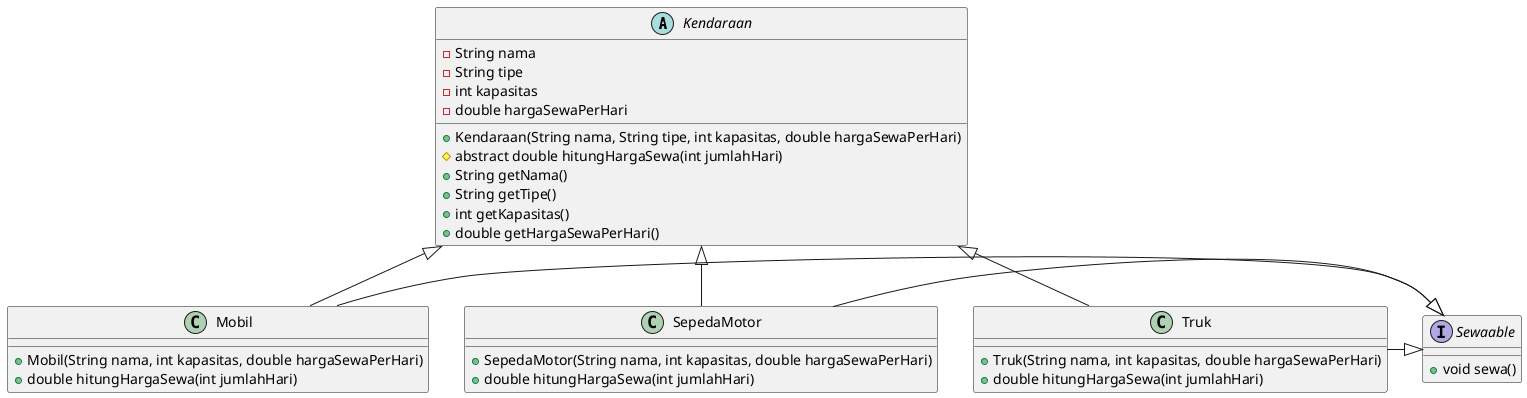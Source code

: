 @startuml diagram

' Abstract class Kendaraan
abstract class Kendaraan {
    - String nama
    - String tipe
    - int kapasitas
    - double hargaSewaPerHari
    + Kendaraan(String nama, String tipe, int kapasitas, double hargaSewaPerHari)
    # abstract double hitungHargaSewa(int jumlahHari)
    + String getNama()
    + String getTipe()
    + int getKapasitas()
    + double getHargaSewaPerHari()
}

' Class Mobil extends Kendaraan
class Mobil {
    + Mobil(String nama, int kapasitas, double hargaSewaPerHari)
    + double hitungHargaSewa(int jumlahHari)
}

' Class SepedaMotor extends Kendaraan
class SepedaMotor {
    + SepedaMotor(String nama, int kapasitas, double hargaSewaPerHari)
    + double hitungHargaSewa(int jumlahHari)
}

' Class Truk extends Kendaraan
class Truk {
    + Truk(String nama, int kapasitas, double hargaSewaPerHari)
    + double hitungHargaSewa(int jumlahHari)
}

' Interface Sewaable
interface Sewaable {
    + void sewa()
}

' Menghubungkan interface dengan kelas yang mengimplementasikannya
Mobil -|> Sewaable
SepedaMotor -|> Sewaable
Truk -|> Sewaable

' Menunjukkan relasi inheritance
Kendaraan <|-- Mobil
Kendaraan <|-- SepedaMotor
Kendaraan <|-- Truk

@enduml
